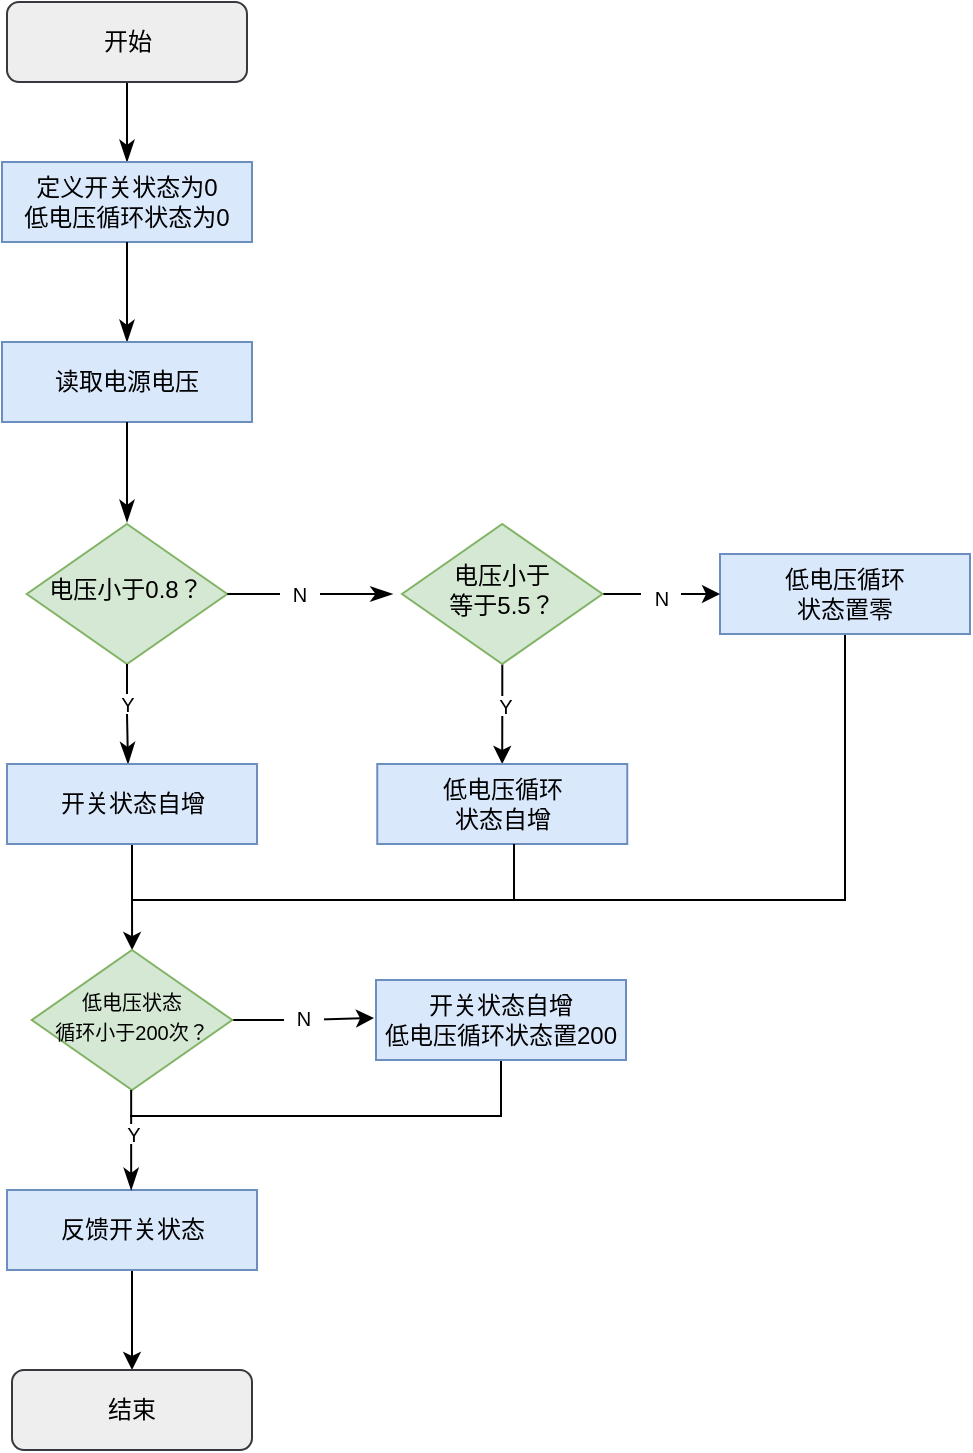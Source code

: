 <mxfile version="22.1.4" type="github">
  <diagram id="C5RBs43oDa-KdzZeNtuy" name="Page-1">
    <mxGraphModel dx="1015" dy="543" grid="1" gridSize="1" guides="1" tooltips="1" connect="1" arrows="1" fold="1" page="1" pageScale="1" pageWidth="827" pageHeight="1169" math="0" shadow="0">
      <root>
        <mxCell id="WIyWlLk6GJQsqaUBKTNV-0" />
        <mxCell id="WIyWlLk6GJQsqaUBKTNV-1" parent="WIyWlLk6GJQsqaUBKTNV-0" />
        <mxCell id="xGkntD76_cqOf1HurXCr-28" value="" style="rounded=0;html=1;jettySize=auto;orthogonalLoop=1;fontSize=11;endArrow=classicThin;endFill=1;endSize=8;strokeWidth=1;shadow=0;labelBackgroundColor=none;edgeStyle=orthogonalEdgeStyle;movable=1;resizable=1;rotatable=1;deletable=1;editable=1;locked=0;connectable=1;" parent="WIyWlLk6GJQsqaUBKTNV-1" source="xGkntD76_cqOf1HurXCr-29" edge="1">
          <mxGeometry relative="1" as="geometry">
            <mxPoint x="233.5" y="139" as="targetPoint" />
          </mxGeometry>
        </mxCell>
        <mxCell id="xGkntD76_cqOf1HurXCr-29" value="开始" style="rounded=1;whiteSpace=wrap;html=1;fontSize=12;glass=0;strokeWidth=1;shadow=0;fillColor=#eeeeee;strokeColor=#36393d;" parent="WIyWlLk6GJQsqaUBKTNV-1" vertex="1">
          <mxGeometry x="173.5" y="59" width="120" height="40" as="geometry" />
        </mxCell>
        <mxCell id="xGkntD76_cqOf1HurXCr-30" value="定义开关状态为0&lt;br&gt;低电压循环状态为0" style="rounded=0;whiteSpace=wrap;html=1;fillColor=#dae8fc;strokeColor=#6c8ebf;" parent="WIyWlLk6GJQsqaUBKTNV-1" vertex="1">
          <mxGeometry x="171" y="139" width="125" height="40" as="geometry" />
        </mxCell>
        <mxCell id="xGkntD76_cqOf1HurXCr-31" value="" style="rounded=0;html=1;jettySize=auto;orthogonalLoop=1;fontSize=11;endArrow=classicThin;endFill=1;endSize=8;strokeWidth=1;shadow=0;labelBackgroundColor=none;edgeStyle=orthogonalEdgeStyle;movable=1;resizable=1;rotatable=1;deletable=1;editable=1;locked=0;connectable=1;exitX=0.5;exitY=1;exitDx=0;exitDy=0;" parent="WIyWlLk6GJQsqaUBKTNV-1" source="xGkntD76_cqOf1HurXCr-30" edge="1">
          <mxGeometry relative="1" as="geometry">
            <mxPoint x="243.5" y="200" as="sourcePoint" />
            <mxPoint x="233.5" y="229" as="targetPoint" />
          </mxGeometry>
        </mxCell>
        <mxCell id="xGkntD76_cqOf1HurXCr-32" value="读取电源电压" style="rounded=0;whiteSpace=wrap;html=1;fillColor=#dae8fc;strokeColor=#6c8ebf;" parent="WIyWlLk6GJQsqaUBKTNV-1" vertex="1">
          <mxGeometry x="171" y="229" width="125" height="40" as="geometry" />
        </mxCell>
        <mxCell id="xGkntD76_cqOf1HurXCr-33" value="" style="rounded=0;html=1;jettySize=auto;orthogonalLoop=1;fontSize=11;endArrow=classicThin;endFill=1;endSize=8;strokeWidth=1;shadow=0;labelBackgroundColor=none;edgeStyle=orthogonalEdgeStyle;movable=1;resizable=1;rotatable=1;deletable=1;editable=1;locked=0;connectable=1;exitX=0.5;exitY=1;exitDx=0;exitDy=0;" parent="WIyWlLk6GJQsqaUBKTNV-1" edge="1">
          <mxGeometry relative="1" as="geometry">
            <mxPoint x="233.5" y="269" as="sourcePoint" />
            <mxPoint x="233.5" y="319" as="targetPoint" />
          </mxGeometry>
        </mxCell>
        <mxCell id="xGkntD76_cqOf1HurXCr-84" style="edgeStyle=orthogonalEdgeStyle;rounded=0;orthogonalLoop=1;jettySize=auto;html=1;endArrow=none;endFill=0;" parent="WIyWlLk6GJQsqaUBKTNV-1" source="xGkntD76_cqOf1HurXCr-34" edge="1">
          <mxGeometry relative="1" as="geometry">
            <mxPoint x="235" y="616" as="targetPoint" />
            <Array as="points">
              <mxPoint x="420" y="616" />
            </Array>
          </mxGeometry>
        </mxCell>
        <mxCell id="xGkntD76_cqOf1HurXCr-34" value="开关状态自增&lt;br&gt;低电压循环状态置200" style="rounded=0;whiteSpace=wrap;html=1;fillColor=#dae8fc;strokeColor=#6c8ebf;" parent="WIyWlLk6GJQsqaUBKTNV-1" vertex="1">
          <mxGeometry x="358" y="548" width="125" height="40" as="geometry" />
        </mxCell>
        <mxCell id="xGkntD76_cqOf1HurXCr-40" value="&lt;font style=&quot;font-size: 12px;&quot;&gt;电压小于0.8？&lt;/font&gt;" style="rhombus;whiteSpace=wrap;html=1;shadow=0;fontFamily=Helvetica;fontSize=12;align=center;strokeWidth=1;spacing=6;spacingTop=-4;fillColor=#d5e8d4;strokeColor=#82b366;" parent="WIyWlLk6GJQsqaUBKTNV-1" vertex="1">
          <mxGeometry x="183.38" y="320" width="100.25" height="70" as="geometry" />
        </mxCell>
        <mxCell id="xGkntD76_cqOf1HurXCr-56" value="" style="rounded=0;html=1;jettySize=auto;orthogonalLoop=1;fontSize=11;endArrow=classicThin;endFill=1;endSize=8;strokeWidth=1;shadow=0;labelBackgroundColor=none;edgeStyle=orthogonalEdgeStyle;movable=1;resizable=1;rotatable=1;deletable=1;editable=1;locked=0;connectable=1;exitX=1;exitY=0.5;exitDx=0;exitDy=0;entryX=0;entryY=0.5;entryDx=0;entryDy=0;" parent="WIyWlLk6GJQsqaUBKTNV-1" source="xGkntD76_cqOf1HurXCr-40" edge="1">
          <mxGeometry relative="1" as="geometry">
            <mxPoint x="284" y="355" as="sourcePoint" />
            <mxPoint x="366.25" y="355" as="targetPoint" />
            <Array as="points" />
          </mxGeometry>
        </mxCell>
        <mxCell id="xGkntD76_cqOf1HurXCr-57" value="" style="rounded=0;html=1;jettySize=auto;orthogonalLoop=1;fontSize=11;endArrow=classicThin;endFill=1;endSize=8;strokeWidth=1;shadow=0;labelBackgroundColor=none;edgeStyle=orthogonalEdgeStyle;movable=1;resizable=1;rotatable=1;deletable=1;editable=1;locked=0;connectable=1;exitX=0.5;exitY=1;exitDx=0;exitDy=0;" parent="WIyWlLk6GJQsqaUBKTNV-1" source="xGkntD76_cqOf1HurXCr-40" edge="1">
          <mxGeometry relative="1" as="geometry">
            <mxPoint x="236.5" y="390" as="sourcePoint" />
            <mxPoint x="234" y="440" as="targetPoint" />
            <Array as="points">
              <mxPoint x="234" y="415" />
              <mxPoint x="234" y="415" />
            </Array>
          </mxGeometry>
        </mxCell>
        <mxCell id="xGkntD76_cqOf1HurXCr-66" value="" style="edgeStyle=orthogonalEdgeStyle;rounded=0;orthogonalLoop=1;jettySize=auto;html=1;" parent="WIyWlLk6GJQsqaUBKTNV-1" source="xGkntD76_cqOf1HurXCr-58" target="xGkntD76_cqOf1HurXCr-59" edge="1">
          <mxGeometry relative="1" as="geometry" />
        </mxCell>
        <mxCell id="xGkntD76_cqOf1HurXCr-58" value="开关状态自增" style="rounded=0;whiteSpace=wrap;html=1;fillColor=#dae8fc;strokeColor=#6c8ebf;" parent="WIyWlLk6GJQsqaUBKTNV-1" vertex="1">
          <mxGeometry x="173.5" y="440" width="125" height="40" as="geometry" />
        </mxCell>
        <mxCell id="xGkntD76_cqOf1HurXCr-81" style="edgeStyle=orthogonalEdgeStyle;rounded=0;orthogonalLoop=1;jettySize=auto;html=1;" parent="WIyWlLk6GJQsqaUBKTNV-1" source="xGkntD76_cqOf1HurXCr-59" edge="1">
          <mxGeometry relative="1" as="geometry">
            <mxPoint x="357" y="567" as="targetPoint" />
          </mxGeometry>
        </mxCell>
        <mxCell id="xGkntD76_cqOf1HurXCr-59" value="&lt;font style=&quot;font-size: 10px;&quot;&gt;低电压状态&lt;br&gt;循环小于200次？&lt;/font&gt;" style="rhombus;whiteSpace=wrap;html=1;shadow=0;fontFamily=Helvetica;fontSize=12;align=center;strokeWidth=1;spacing=6;spacingTop=-4;fillColor=#d5e8d4;strokeColor=#82b366;" parent="WIyWlLk6GJQsqaUBKTNV-1" vertex="1">
          <mxGeometry x="185.88" y="533" width="100.25" height="70" as="geometry" />
        </mxCell>
        <mxCell id="xGkntD76_cqOf1HurXCr-60" value="&lt;font style=&quot;font-size: 10px;&quot;&gt;N&lt;/font&gt;" style="text;html=1;strokeColor=none;fillColor=default;align=center;verticalAlign=middle;whiteSpace=wrap;rounded=0;" parent="WIyWlLk6GJQsqaUBKTNV-1" vertex="1">
          <mxGeometry x="310" y="350" width="20" height="10" as="geometry" />
        </mxCell>
        <mxCell id="xGkntD76_cqOf1HurXCr-65" value="" style="edgeStyle=orthogonalEdgeStyle;rounded=0;orthogonalLoop=1;jettySize=auto;html=1;" parent="WIyWlLk6GJQsqaUBKTNV-1" source="xGkntD76_cqOf1HurXCr-61" target="xGkntD76_cqOf1HurXCr-64" edge="1">
          <mxGeometry relative="1" as="geometry" />
        </mxCell>
        <mxCell id="xGkntD76_cqOf1HurXCr-61" value="反馈开关状态" style="rounded=0;whiteSpace=wrap;html=1;fillColor=#dae8fc;strokeColor=#6c8ebf;" parent="WIyWlLk6GJQsqaUBKTNV-1" vertex="1">
          <mxGeometry x="173.5" y="653" width="125" height="40" as="geometry" />
        </mxCell>
        <mxCell id="xGkntD76_cqOf1HurXCr-62" value="" style="rounded=0;html=1;jettySize=auto;orthogonalLoop=1;fontSize=11;endArrow=classicThin;endFill=1;endSize=8;strokeWidth=1;shadow=0;labelBackgroundColor=none;edgeStyle=orthogonalEdgeStyle;movable=1;resizable=1;rotatable=1;deletable=1;editable=1;locked=0;connectable=1;exitX=0.5;exitY=1;exitDx=0;exitDy=0;" parent="WIyWlLk6GJQsqaUBKTNV-1" edge="1">
          <mxGeometry relative="1" as="geometry">
            <mxPoint x="235.58" y="603" as="sourcePoint" />
            <mxPoint x="235.58" y="653" as="targetPoint" />
          </mxGeometry>
        </mxCell>
        <mxCell id="xGkntD76_cqOf1HurXCr-64" value="结束" style="rounded=1;whiteSpace=wrap;html=1;fontSize=12;glass=0;strokeWidth=1;shadow=0;fillColor=#eeeeee;strokeColor=#36393d;" parent="WIyWlLk6GJQsqaUBKTNV-1" vertex="1">
          <mxGeometry x="176" y="743" width="120" height="40" as="geometry" />
        </mxCell>
        <mxCell id="xGkntD76_cqOf1HurXCr-68" value="&lt;font style=&quot;font-size: 10px;&quot;&gt;Y&lt;/font&gt;" style="text;html=1;strokeColor=none;fillColor=default;align=center;verticalAlign=middle;whiteSpace=wrap;rounded=0;" parent="WIyWlLk6GJQsqaUBKTNV-1" vertex="1">
          <mxGeometry x="224" y="405" width="20" height="10" as="geometry" />
        </mxCell>
        <mxCell id="xGkntD76_cqOf1HurXCr-78" style="edgeStyle=orthogonalEdgeStyle;rounded=0;orthogonalLoop=1;jettySize=auto;html=1;exitX=0.5;exitY=1;exitDx=0;exitDy=0;endArrow=none;endFill=0;" parent="WIyWlLk6GJQsqaUBKTNV-1" source="xGkntD76_cqOf1HurXCr-69" edge="1">
          <mxGeometry relative="1" as="geometry">
            <mxPoint x="597.27" y="385" as="sourcePoint" />
            <mxPoint x="427" y="508" as="targetPoint" />
            <Array as="points">
              <mxPoint x="593" y="508" />
            </Array>
          </mxGeometry>
        </mxCell>
        <mxCell id="xGkntD76_cqOf1HurXCr-69" value="低电压循环&lt;br style=&quot;border-color: var(--border-color);&quot;&gt;状态置零" style="rounded=0;whiteSpace=wrap;html=1;fillColor=#dae8fc;strokeColor=#6c8ebf;" parent="WIyWlLk6GJQsqaUBKTNV-1" vertex="1">
          <mxGeometry x="530" y="335" width="125" height="40" as="geometry" />
        </mxCell>
        <mxCell id="xGkntD76_cqOf1HurXCr-71" value="" style="edgeStyle=orthogonalEdgeStyle;rounded=0;orthogonalLoop=1;jettySize=auto;html=1;" parent="WIyWlLk6GJQsqaUBKTNV-1" source="xGkntD76_cqOf1HurXCr-70" target="xGkntD76_cqOf1HurXCr-69" edge="1">
          <mxGeometry relative="1" as="geometry" />
        </mxCell>
        <mxCell id="xGkntD76_cqOf1HurXCr-74" value="" style="edgeStyle=orthogonalEdgeStyle;rounded=0;orthogonalLoop=1;jettySize=auto;html=1;" parent="WIyWlLk6GJQsqaUBKTNV-1" source="xGkntD76_cqOf1HurXCr-70" target="xGkntD76_cqOf1HurXCr-73" edge="1">
          <mxGeometry relative="1" as="geometry" />
        </mxCell>
        <mxCell id="xGkntD76_cqOf1HurXCr-70" value="&lt;font style=&quot;font-size: 12px;&quot;&gt;电压小于&lt;br&gt;等于5.5？&lt;/font&gt;" style="rhombus;whiteSpace=wrap;html=1;shadow=0;fontFamily=Helvetica;fontSize=12;align=center;strokeWidth=1;spacing=6;spacingTop=-4;fillColor=#d5e8d4;strokeColor=#82b366;" parent="WIyWlLk6GJQsqaUBKTNV-1" vertex="1">
          <mxGeometry x="371" y="320" width="100.25" height="70" as="geometry" />
        </mxCell>
        <mxCell id="xGkntD76_cqOf1HurXCr-72" value="&lt;font style=&quot;font-size: 10px;&quot;&gt;N&lt;/font&gt;" style="text;html=1;strokeColor=none;fillColor=default;align=center;verticalAlign=middle;whiteSpace=wrap;rounded=0;" parent="WIyWlLk6GJQsqaUBKTNV-1" vertex="1">
          <mxGeometry x="490.5" y="352" width="20" height="10" as="geometry" />
        </mxCell>
        <mxCell id="xGkntD76_cqOf1HurXCr-73" value="低电压循环&lt;br&gt;状态自增" style="rounded=0;whiteSpace=wrap;html=1;fillColor=#dae8fc;strokeColor=#6c8ebf;" parent="WIyWlLk6GJQsqaUBKTNV-1" vertex="1">
          <mxGeometry x="358.63" y="440" width="125" height="40" as="geometry" />
        </mxCell>
        <mxCell id="xGkntD76_cqOf1HurXCr-75" value="&lt;font style=&quot;font-size: 10px;&quot;&gt;Y&lt;/font&gt;" style="text;html=1;strokeColor=none;fillColor=default;align=center;verticalAlign=middle;whiteSpace=wrap;rounded=0;" parent="WIyWlLk6GJQsqaUBKTNV-1" vertex="1">
          <mxGeometry x="412.75" y="406" width="20" height="10" as="geometry" />
        </mxCell>
        <mxCell id="xGkntD76_cqOf1HurXCr-76" value="" style="edgeStyle=orthogonalEdgeStyle;rounded=0;orthogonalLoop=1;jettySize=auto;html=1;exitX=0.547;exitY=1.054;exitDx=0;exitDy=0;exitPerimeter=0;endArrow=none;endFill=0;" parent="WIyWlLk6GJQsqaUBKTNV-1" edge="1">
          <mxGeometry relative="1" as="geometry">
            <mxPoint x="427.005" y="480.0" as="sourcePoint" />
            <mxPoint x="236" y="508" as="targetPoint" />
            <Array as="points">
              <mxPoint x="427" y="507.84" />
            </Array>
          </mxGeometry>
        </mxCell>
        <mxCell id="xGkntD76_cqOf1HurXCr-79" value="&lt;font style=&quot;font-size: 10px;&quot;&gt;Y&lt;/font&gt;" style="text;html=1;strokeColor=none;fillColor=default;align=center;verticalAlign=middle;whiteSpace=wrap;rounded=0;" parent="WIyWlLk6GJQsqaUBKTNV-1" vertex="1">
          <mxGeometry x="227" y="620" width="20" height="10" as="geometry" />
        </mxCell>
        <mxCell id="xGkntD76_cqOf1HurXCr-82" value="&lt;font style=&quot;font-size: 10px;&quot;&gt;N&lt;/font&gt;" style="text;html=1;strokeColor=none;fillColor=default;align=center;verticalAlign=middle;whiteSpace=wrap;rounded=0;" parent="WIyWlLk6GJQsqaUBKTNV-1" vertex="1">
          <mxGeometry x="312" y="562" width="20" height="10" as="geometry" />
        </mxCell>
      </root>
    </mxGraphModel>
  </diagram>
</mxfile>
